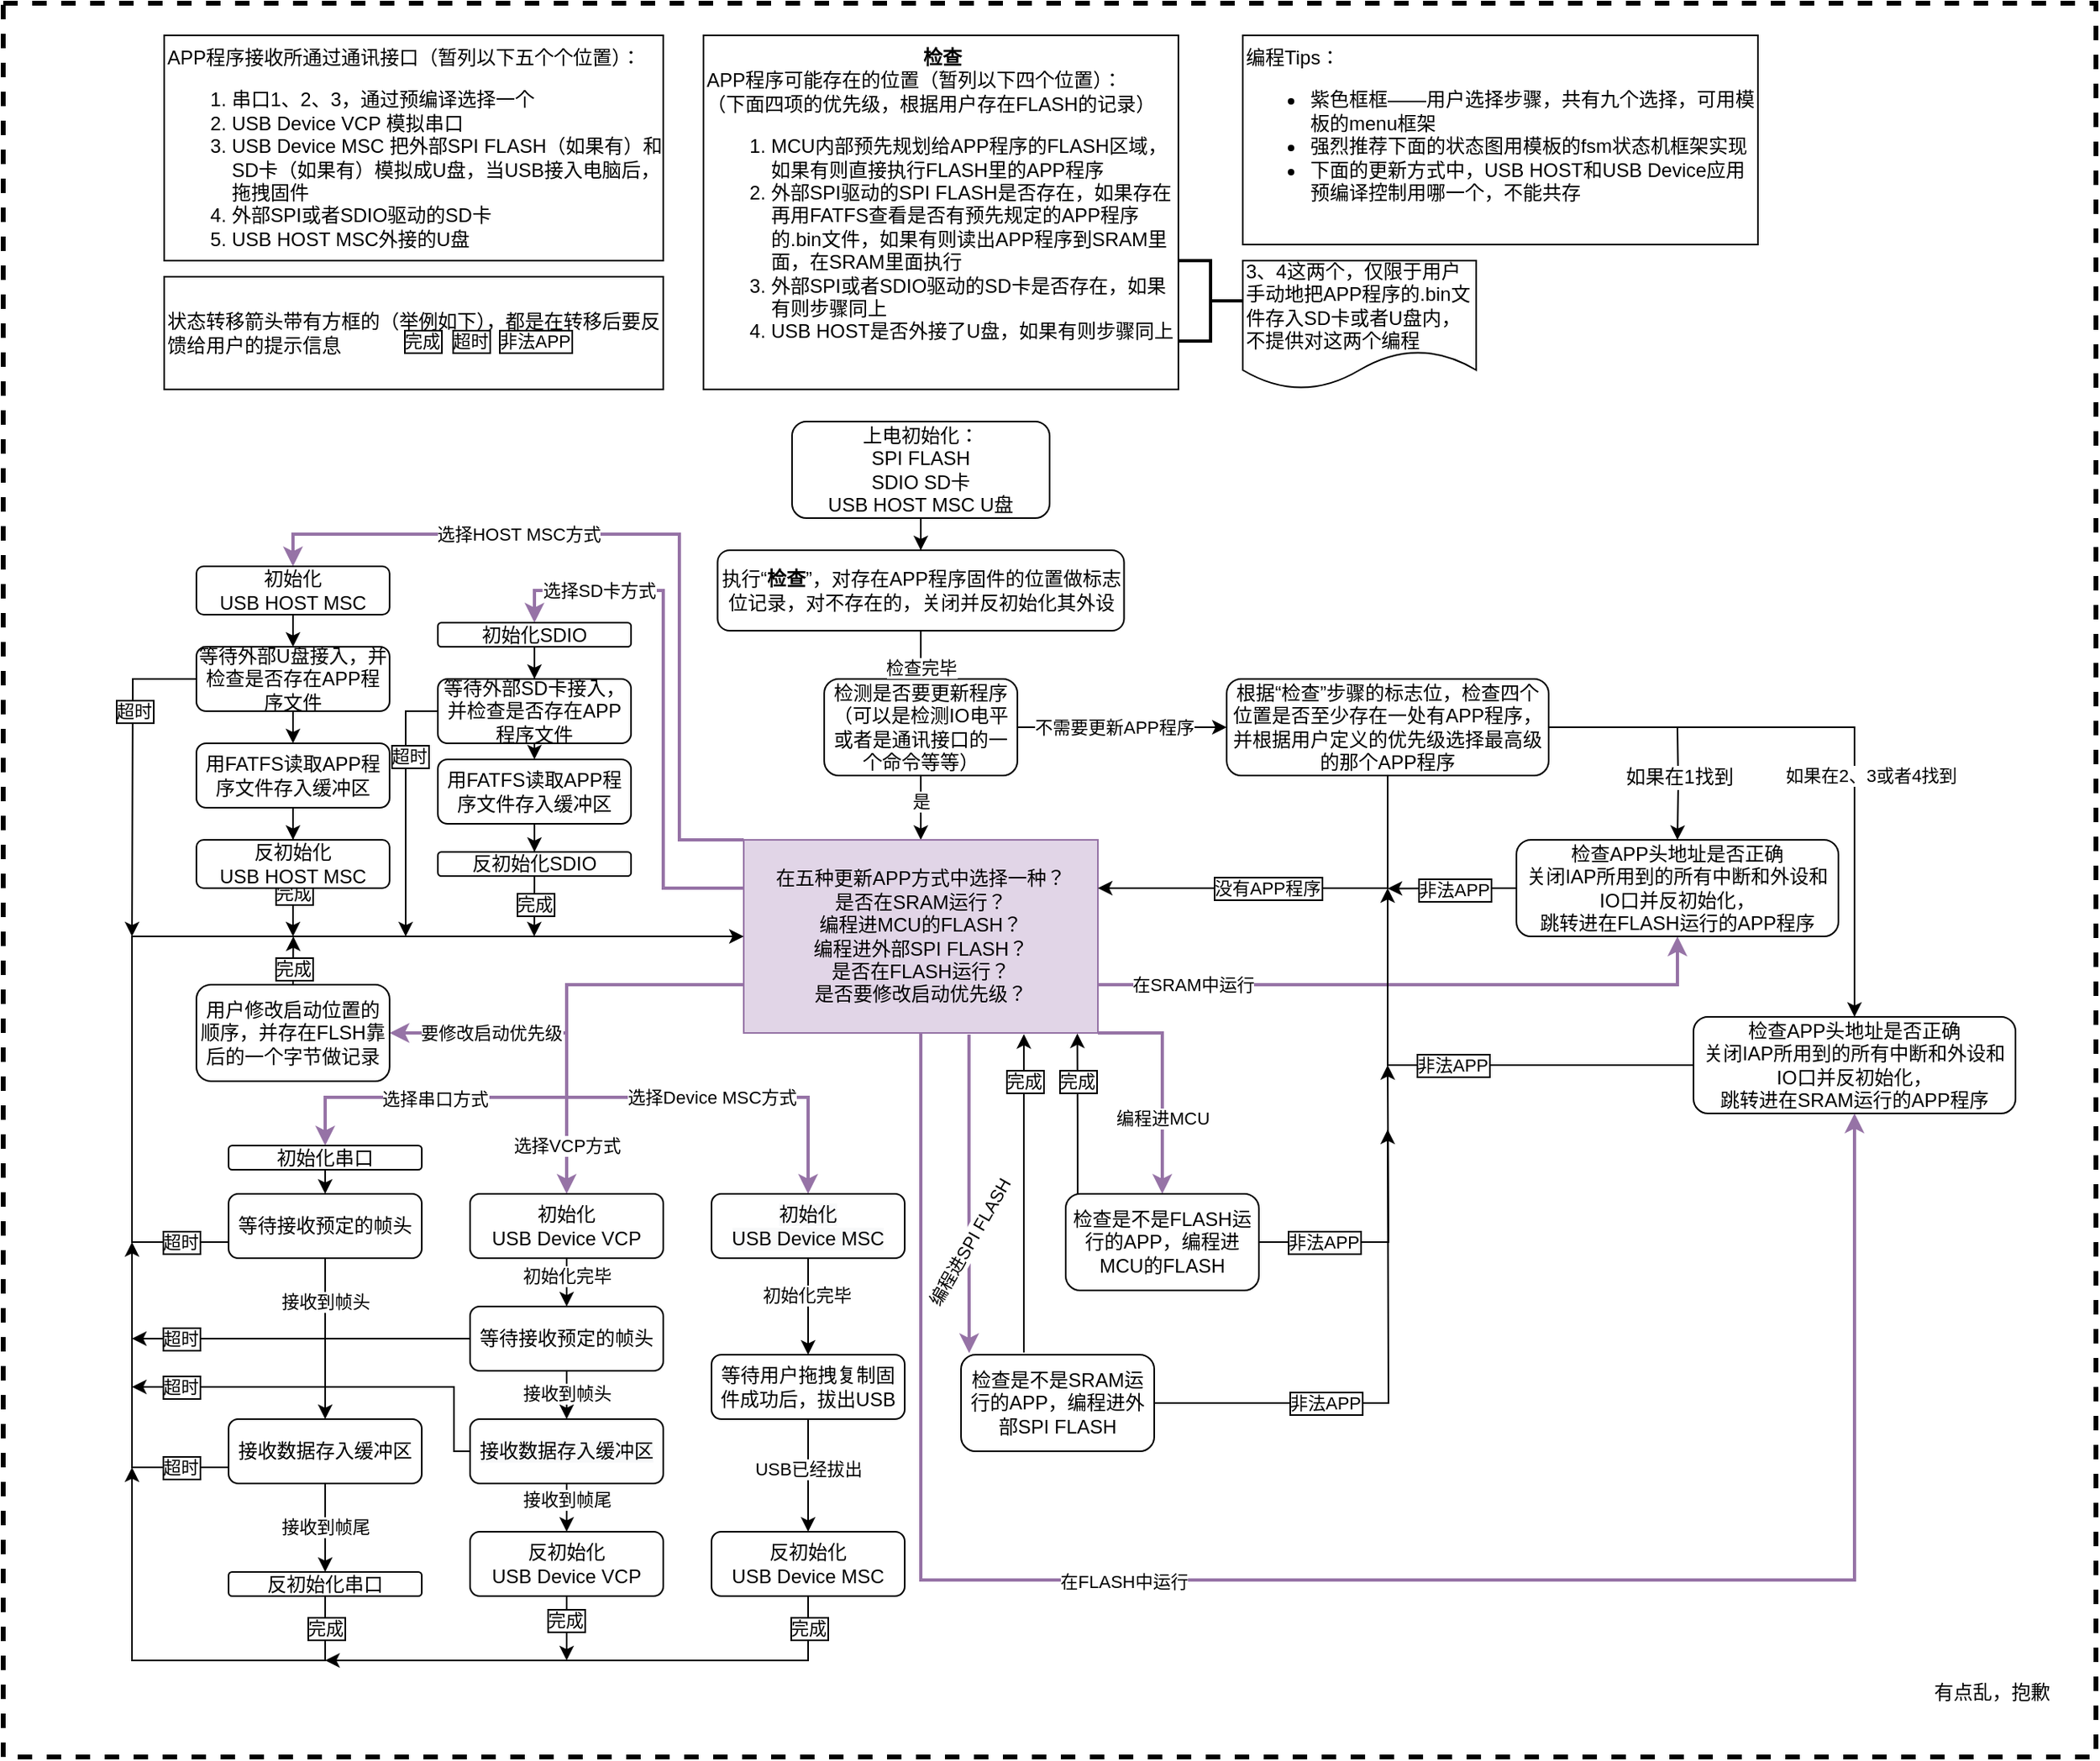 <mxfile version="13.9.9" type="device"><diagram id="C5RBs43oDa-KdzZeNtuy" name="Page-1"><mxGraphModel dx="1673" dy="967" grid="1" gridSize="10" guides="1" tooltips="1" connect="1" arrows="1" fold="1" page="1" pageScale="1" pageWidth="827" pageHeight="1169" math="0" shadow="0"><root><mxCell id="WIyWlLk6GJQsqaUBKTNV-0"/><mxCell id="WIyWlLk6GJQsqaUBKTNV-1" parent="WIyWlLk6GJQsqaUBKTNV-0"/><mxCell id="EQqP0jbyCYCh2364Cj6j-157" value="" style="rounded=0;whiteSpace=wrap;html=1;glass=0;labelBackgroundColor=none;gradientColor=none;align=left;fillColor=none;dashed=1;strokeWidth=3;" parent="WIyWlLk6GJQsqaUBKTNV-1" vertex="1"><mxGeometry x="140" y="20" width="1300" height="1090" as="geometry"/></mxCell><mxCell id="EQqP0jbyCYCh2364Cj6j-8" value="" style="edgeStyle=orthogonalEdgeStyle;rounded=0;orthogonalLoop=1;jettySize=auto;html=1;entryX=0.5;entryY=0;entryDx=0;entryDy=0;" parent="WIyWlLk6GJQsqaUBKTNV-1" source="EQqP0jbyCYCh2364Cj6j-4" target="EQqP0jbyCYCh2364Cj6j-7" edge="1"><mxGeometry relative="1" as="geometry"><mxPoint x="710" y="530" as="targetPoint"/></mxGeometry></mxCell><mxCell id="EQqP0jbyCYCh2364Cj6j-9" value="是" style="edgeLabel;html=1;align=center;verticalAlign=middle;resizable=0;points=[];" parent="EQqP0jbyCYCh2364Cj6j-8" vertex="1" connectable="0"><mxGeometry x="-0.235" relative="1" as="geometry"><mxPoint as="offset"/></mxGeometry></mxCell><mxCell id="EQqP0jbyCYCh2364Cj6j-16" value="" style="edgeStyle=orthogonalEdgeStyle;rounded=0;orthogonalLoop=1;jettySize=auto;html=1;" parent="WIyWlLk6GJQsqaUBKTNV-1" source="EQqP0jbyCYCh2364Cj6j-4" target="EQqP0jbyCYCh2364Cj6j-15" edge="1"><mxGeometry relative="1" as="geometry"/></mxCell><mxCell id="EQqP0jbyCYCh2364Cj6j-18" value="不需要更新APP程序" style="edgeLabel;html=1;align=center;verticalAlign=middle;resizable=0;points=[];" parent="EQqP0jbyCYCh2364Cj6j-16" vertex="1" connectable="0"><mxGeometry x="-0.258" relative="1" as="geometry"><mxPoint x="11.72" as="offset"/></mxGeometry></mxCell><mxCell id="EQqP0jbyCYCh2364Cj6j-4" value="检测是否要更新程序（可以是检测IO电平或者是通讯接口的一个命令等等）" style="whiteSpace=wrap;html=1;rounded=1;shadow=0;strokeWidth=1;glass=0;" parent="WIyWlLk6GJQsqaUBKTNV-1" vertex="1"><mxGeometry x="650" y="440" width="120" height="60" as="geometry"/></mxCell><mxCell id="EQqP0jbyCYCh2364Cj6j-30" value="" style="edgeStyle=orthogonalEdgeStyle;rounded=0;orthogonalLoop=1;jettySize=auto;html=1;fillColor=#e1d5e7;strokeColor=#9673a6;strokeWidth=2;entryX=0.5;entryY=0;entryDx=0;entryDy=0;" parent="WIyWlLk6GJQsqaUBKTNV-1" target="fa8e7mqQnKwH3aVbKPwJ-12" edge="1"><mxGeometry relative="1" as="geometry"><mxPoint x="490" y="700" as="sourcePoint"/><Array as="points"><mxPoint x="340" y="700"/></Array></mxGeometry></mxCell><mxCell id="EQqP0jbyCYCh2364Cj6j-36" value="选择串口方式" style="edgeLabel;html=1;align=center;verticalAlign=middle;resizable=0;points=[];" parent="EQqP0jbyCYCh2364Cj6j-30" vertex="1" connectable="0"><mxGeometry x="0.17" y="1" relative="1" as="geometry"><mxPoint x="22.86" as="offset"/></mxGeometry></mxCell><mxCell id="EQqP0jbyCYCh2364Cj6j-31" style="edgeStyle=orthogonalEdgeStyle;rounded=0;orthogonalLoop=1;jettySize=auto;html=1;exitX=0;exitY=0.75;exitDx=0;exitDy=0;entryX=0.5;entryY=0;entryDx=0;entryDy=0;strokeWidth=2;fillColor=#e1d5e7;strokeColor=#9673a6;" parent="WIyWlLk6GJQsqaUBKTNV-1" source="EQqP0jbyCYCh2364Cj6j-7" target="EQqP0jbyCYCh2364Cj6j-33" edge="1"><mxGeometry relative="1" as="geometry"><mxPoint x="490" y="800" as="targetPoint"/><mxPoint x="490" y="680" as="sourcePoint"/></mxGeometry></mxCell><mxCell id="EQqP0jbyCYCh2364Cj6j-37" value="选择VCP方式" style="edgeLabel;html=1;align=center;verticalAlign=middle;resizable=0;points=[];" parent="EQqP0jbyCYCh2364Cj6j-31" vertex="1" connectable="0"><mxGeometry x="0.29" y="-1" relative="1" as="geometry"><mxPoint x="1" y="55.2" as="offset"/></mxGeometry></mxCell><mxCell id="EQqP0jbyCYCh2364Cj6j-35" style="edgeStyle=orthogonalEdgeStyle;rounded=0;orthogonalLoop=1;jettySize=auto;html=1;entryX=0.5;entryY=0;entryDx=0;entryDy=0;fillColor=#e1d5e7;strokeColor=#9673a6;strokeWidth=2;" parent="WIyWlLk6GJQsqaUBKTNV-1" target="EQqP0jbyCYCh2364Cj6j-34" edge="1"><mxGeometry relative="1" as="geometry"><mxPoint x="490" y="700" as="sourcePoint"/><Array as="points"><mxPoint x="490" y="700"/><mxPoint x="640" y="700"/></Array></mxGeometry></mxCell><mxCell id="EQqP0jbyCYCh2364Cj6j-38" value="选择Device MSC方式" style="edgeLabel;html=1;align=center;verticalAlign=middle;resizable=0;points=[];" parent="EQqP0jbyCYCh2364Cj6j-35" vertex="1" connectable="0"><mxGeometry x="-0.154" relative="1" as="geometry"><mxPoint x="0.86" as="offset"/></mxGeometry></mxCell><mxCell id="EQqP0jbyCYCh2364Cj6j-123" style="edgeStyle=orthogonalEdgeStyle;rounded=0;orthogonalLoop=1;jettySize=auto;html=1;entryX=0.5;entryY=1;entryDx=0;entryDy=0;exitX=1;exitY=0.75;exitDx=0;exitDy=0;fillColor=#e1d5e7;strokeColor=#9673a6;strokeWidth=2;" parent="WIyWlLk6GJQsqaUBKTNV-1" source="EQqP0jbyCYCh2364Cj6j-7" target="EQqP0jbyCYCh2364Cj6j-19" edge="1"><mxGeometry relative="1" as="geometry"/></mxCell><mxCell id="EQqP0jbyCYCh2364Cj6j-124" value="在SRAM中运行" style="edgeLabel;html=1;align=center;verticalAlign=middle;resizable=0;points=[];" parent="EQqP0jbyCYCh2364Cj6j-123" vertex="1" connectable="0"><mxGeometry x="-0.791" y="1" relative="1" as="geometry"><mxPoint x="17.93" y="1" as="offset"/></mxGeometry></mxCell><mxCell id="EQqP0jbyCYCh2364Cj6j-130" style="edgeStyle=orthogonalEdgeStyle;rounded=0;orthogonalLoop=1;jettySize=auto;html=1;exitX=0.5;exitY=1;exitDx=0;exitDy=0;entryX=0.5;entryY=1;entryDx=0;entryDy=0;fillColor=#e1d5e7;strokeColor=#9673a6;strokeWidth=2;" parent="WIyWlLk6GJQsqaUBKTNV-1" source="EQqP0jbyCYCh2364Cj6j-7" target="EQqP0jbyCYCh2364Cj6j-90" edge="1"><mxGeometry relative="1" as="geometry"><mxPoint x="1360" y="1062.759" as="targetPoint"/><Array as="points"><mxPoint x="710" y="1000"/><mxPoint x="1290" y="1000"/></Array></mxGeometry></mxCell><mxCell id="EQqP0jbyCYCh2364Cj6j-131" value="在FLASH中运行" style="edgeLabel;html=1;align=center;verticalAlign=middle;resizable=0;points=[];" parent="EQqP0jbyCYCh2364Cj6j-130" vertex="1" connectable="0"><mxGeometry x="-0.34" y="-1" relative="1" as="geometry"><mxPoint x="66.67" as="offset"/></mxGeometry></mxCell><mxCell id="EQqP0jbyCYCh2364Cj6j-144" style="edgeStyle=orthogonalEdgeStyle;rounded=0;orthogonalLoop=1;jettySize=auto;html=1;exitX=0;exitY=0.25;exitDx=0;exitDy=0;entryX=0.5;entryY=0;entryDx=0;entryDy=0;strokeWidth=2;fillColor=#e1d5e7;strokeColor=#9673a6;" parent="WIyWlLk6GJQsqaUBKTNV-1" source="EQqP0jbyCYCh2364Cj6j-7" target="fa8e7mqQnKwH3aVbKPwJ-9" edge="1"><mxGeometry relative="1" as="geometry"><Array as="points"><mxPoint x="550" y="570"/><mxPoint x="550" y="385"/><mxPoint x="470" y="385"/></Array></mxGeometry></mxCell><mxCell id="EQqP0jbyCYCh2364Cj6j-147" value="选择SD卡方式" style="edgeLabel;html=1;align=center;verticalAlign=middle;resizable=0;points=[];" parent="EQqP0jbyCYCh2364Cj6j-144" vertex="1" connectable="0"><mxGeometry x="0.639" y="-1" relative="1" as="geometry"><mxPoint x="-0.33" y="1" as="offset"/></mxGeometry></mxCell><mxCell id="EQqP0jbyCYCh2364Cj6j-145" style="edgeStyle=orthogonalEdgeStyle;rounded=0;orthogonalLoop=1;jettySize=auto;html=1;exitX=0;exitY=0;exitDx=0;exitDy=0;entryX=0.5;entryY=0;entryDx=0;entryDy=0;strokeWidth=2;fillColor=#e1d5e7;strokeColor=#9673a6;" parent="WIyWlLk6GJQsqaUBKTNV-1" source="EQqP0jbyCYCh2364Cj6j-7" target="EQqP0jbyCYCh2364Cj6j-136" edge="1"><mxGeometry relative="1" as="geometry"><Array as="points"><mxPoint x="560" y="540"/><mxPoint x="560" y="350"/><mxPoint x="320" y="350"/></Array></mxGeometry></mxCell><mxCell id="EQqP0jbyCYCh2364Cj6j-146" value="选择HOST MSC方式" style="edgeLabel;html=1;align=center;verticalAlign=middle;resizable=0;points=[];" parent="EQqP0jbyCYCh2364Cj6j-145" vertex="1" connectable="0"><mxGeometry x="0.348" y="-2" relative="1" as="geometry"><mxPoint y="2.03" as="offset"/></mxGeometry></mxCell><mxCell id="fa8e7mqQnKwH3aVbKPwJ-2" style="edgeStyle=orthogonalEdgeStyle;rounded=0;orthogonalLoop=1;jettySize=auto;html=1;exitX=0;exitY=0.75;exitDx=0;exitDy=0;entryX=1;entryY=0.5;entryDx=0;entryDy=0;fillColor=#e1d5e7;strokeColor=#9673a6;strokeWidth=2;" parent="WIyWlLk6GJQsqaUBKTNV-1" source="EQqP0jbyCYCh2364Cj6j-7" target="fa8e7mqQnKwH3aVbKPwJ-1" edge="1"><mxGeometry relative="1" as="geometry"/></mxCell><mxCell id="fa8e7mqQnKwH3aVbKPwJ-3" value="要修改启动优先级" style="edgeLabel;html=1;align=center;verticalAlign=middle;resizable=0;points=[];" parent="fa8e7mqQnKwH3aVbKPwJ-2" vertex="1" connectable="0"><mxGeometry x="0.586" relative="1" as="geometry"><mxPoint x="10.29" as="offset"/></mxGeometry></mxCell><mxCell id="EQqP0jbyCYCh2364Cj6j-7" value="在五种更新APP方式中选择一种？&lt;br&gt;是否在SRAM运行？&lt;br&gt;编程进MCU的FLASH？&lt;br&gt;编程进外部SPI FLASH？&lt;br&gt;是否在FLASH运行？&lt;br&gt;是否要修改启动优先级？" style="whiteSpace=wrap;html=1;rounded=0;shadow=0;strokeWidth=1;glass=0;fillColor=#e1d5e7;strokeColor=#9673a6;" parent="WIyWlLk6GJQsqaUBKTNV-1" vertex="1"><mxGeometry x="600" y="540" width="220" height="120" as="geometry"/></mxCell><mxCell id="EQqP0jbyCYCh2364Cj6j-10" value="&lt;div style=&quot;text-align: center&quot;&gt;&lt;span&gt;&lt;b&gt;检查&lt;/b&gt;&lt;/span&gt;&lt;/div&gt;APP程序可能存在的位置（暂列以下四个位置）：&lt;br&gt;（下面四项的优先级，根据用户存在FLASH的记录）&lt;br&gt;&lt;ol&gt;&lt;li&gt;MCU内部预先规划给APP程序的FLASH区域，如果有则直接执行FLASH里的APP程序&lt;/li&gt;&lt;li&gt;外部SPI驱动的SPI FLASH是否存在，如果存在再用FATFS查看是否有预先规定的APP程序的.bin文件，如果有则读出APP程序到SRAM里面，在SRAM里面执行&lt;/li&gt;&lt;li&gt;外部SPI或者SDIO驱动的SD卡是否存在，如果有则步骤同上&lt;/li&gt;&lt;li&gt;USB HOST是否外接了U盘，如果有则步骤同上&lt;/li&gt;&lt;/ol&gt;" style="rounded=0;whiteSpace=wrap;html=1;align=left;verticalAlign=top;" parent="WIyWlLk6GJQsqaUBKTNV-1" vertex="1"><mxGeometry x="575" y="40" width="295" height="220" as="geometry"/></mxCell><mxCell id="EQqP0jbyCYCh2364Cj6j-12" value="APP程序接收所通过通讯接口（暂列以下五个个位置）：&lt;br&gt;&lt;ol&gt;&lt;li&gt;串口1、2、3，通过预编译选择一个&lt;/li&gt;&lt;li&gt;USB Device VCP 模拟串口&lt;/li&gt;&lt;li&gt;USB Device MSC 把外部SPI FLASH（如果有）和SD卡（如果有）模拟成U盘，当USB接入电脑后，拖拽固件&lt;/li&gt;&lt;li&gt;外部SPI或者SDIO驱动的SD卡&lt;br&gt;&lt;/li&gt;&lt;li&gt;USB HOST MSC外接的U盘&lt;br&gt;&lt;/li&gt;&lt;/ol&gt;" style="rounded=0;whiteSpace=wrap;html=1;align=left;verticalAlign=top;" parent="WIyWlLk6GJQsqaUBKTNV-1" vertex="1"><mxGeometry x="240" y="40" width="310" height="140" as="geometry"/></mxCell><mxCell id="EQqP0jbyCYCh2364Cj6j-20" value="" style="edgeStyle=orthogonalEdgeStyle;rounded=0;orthogonalLoop=1;jettySize=auto;html=1;" parent="WIyWlLk6GJQsqaUBKTNV-1" target="EQqP0jbyCYCh2364Cj6j-19" edge="1"><mxGeometry relative="1" as="geometry"><mxPoint x="1180" y="470" as="sourcePoint"/></mxGeometry></mxCell><mxCell id="EQqP0jbyCYCh2364Cj6j-22" value="&lt;span style=&quot;font-size: 12px;&quot;&gt;如果在1找到&lt;/span&gt;" style="edgeLabel;html=1;align=center;verticalAlign=middle;resizable=0;points=[];labelBackgroundColor=#ffffff;" parent="EQqP0jbyCYCh2364Cj6j-20" vertex="1" connectable="0"><mxGeometry x="-0.304" y="-2" relative="1" as="geometry"><mxPoint x="2.0" y="5.86" as="offset"/></mxGeometry></mxCell><mxCell id="EQqP0jbyCYCh2364Cj6j-27" style="edgeStyle=orthogonalEdgeStyle;rounded=0;orthogonalLoop=1;jettySize=auto;html=1;entryX=1;entryY=0.25;entryDx=0;entryDy=0;" parent="WIyWlLk6GJQsqaUBKTNV-1" source="EQqP0jbyCYCh2364Cj6j-15" target="EQqP0jbyCYCh2364Cj6j-7" edge="1"><mxGeometry relative="1" as="geometry"><mxPoint x="860" y="570" as="targetPoint"/><Array as="points"><mxPoint x="1000" y="570"/></Array></mxGeometry></mxCell><mxCell id="EQqP0jbyCYCh2364Cj6j-28" value="没有APP程序" style="edgeLabel;html=1;align=center;verticalAlign=middle;resizable=0;points=[];labelBorderColor=#000000;" parent="EQqP0jbyCYCh2364Cj6j-27" vertex="1" connectable="0"><mxGeometry x="0.007" y="1" relative="1" as="geometry"><mxPoint x="-18.97" y="-0.98" as="offset"/></mxGeometry></mxCell><mxCell id="EQqP0jbyCYCh2364Cj6j-91" style="edgeStyle=orthogonalEdgeStyle;rounded=0;orthogonalLoop=1;jettySize=auto;html=1;exitX=1;exitY=0.5;exitDx=0;exitDy=0;entryX=0.5;entryY=0;entryDx=0;entryDy=0;" parent="WIyWlLk6GJQsqaUBKTNV-1" source="EQqP0jbyCYCh2364Cj6j-15" target="EQqP0jbyCYCh2364Cj6j-90" edge="1"><mxGeometry relative="1" as="geometry"><Array as="points"><mxPoint x="1290" y="470"/><mxPoint x="1290" y="650"/></Array></mxGeometry></mxCell><mxCell id="EQqP0jbyCYCh2364Cj6j-92" value="如果在2、3或者4找到" style="edgeLabel;html=1;align=center;verticalAlign=middle;resizable=0;points=[];" parent="EQqP0jbyCYCh2364Cj6j-91" vertex="1" connectable="0"><mxGeometry x="-0.065" relative="1" as="geometry"><mxPoint x="26.67" y="30.0" as="offset"/></mxGeometry></mxCell><mxCell id="EQqP0jbyCYCh2364Cj6j-15" value="根据“检查”步骤的标志位，检查四个位置是否至少存在一处有APP程序，并根据用户定义的优先级选择最高级的那个APP程序" style="whiteSpace=wrap;html=1;rounded=1;shadow=0;strokeWidth=1;glass=0;" parent="WIyWlLk6GJQsqaUBKTNV-1" vertex="1"><mxGeometry x="900" y="440" width="200" height="60" as="geometry"/></mxCell><mxCell id="EQqP0jbyCYCh2364Cj6j-108" style="edgeStyle=orthogonalEdgeStyle;rounded=0;orthogonalLoop=1;jettySize=auto;html=1;exitX=0;exitY=0.5;exitDx=0;exitDy=0;" parent="WIyWlLk6GJQsqaUBKTNV-1" source="EQqP0jbyCYCh2364Cj6j-19" edge="1"><mxGeometry relative="1" as="geometry"><mxPoint x="1000" y="570.241" as="targetPoint"/></mxGeometry></mxCell><mxCell id="EQqP0jbyCYCh2364Cj6j-109" value="非法APP" style="edgeLabel;html=1;align=center;verticalAlign=middle;resizable=0;points=[];labelBorderColor=#000000;" parent="EQqP0jbyCYCh2364Cj6j-108" vertex="1" connectable="0"><mxGeometry x="0.284" y="-3" relative="1" as="geometry"><mxPoint x="11.55" y="2.81" as="offset"/></mxGeometry></mxCell><mxCell id="EQqP0jbyCYCh2364Cj6j-19" value="检查APP头地址是否正确&lt;br&gt;关闭IAP所用到的所有中断和外设和IO口并反初始化，&lt;br&gt;跳转进在FLASH运行的APP程序" style="whiteSpace=wrap;html=1;rounded=1;shadow=0;strokeWidth=1;glass=0;" parent="WIyWlLk6GJQsqaUBKTNV-1" vertex="1"><mxGeometry x="1080" y="540" width="200" height="60" as="geometry"/></mxCell><mxCell id="EQqP0jbyCYCh2364Cj6j-24" style="edgeStyle=orthogonalEdgeStyle;rounded=0;orthogonalLoop=1;jettySize=auto;html=1;entryX=0.5;entryY=0;entryDx=0;entryDy=0;" parent="WIyWlLk6GJQsqaUBKTNV-1" source="EQqP0jbyCYCh2364Cj6j-23" target="EQqP0jbyCYCh2364Cj6j-4" edge="1"><mxGeometry relative="1" as="geometry"><Array as="points"><mxPoint x="710" y="390"/><mxPoint x="710" y="390"/></Array></mxGeometry></mxCell><mxCell id="EQqP0jbyCYCh2364Cj6j-25" value="检查完毕" style="edgeLabel;html=1;align=center;verticalAlign=middle;resizable=0;points=[];" parent="EQqP0jbyCYCh2364Cj6j-24" vertex="1" connectable="0"><mxGeometry x="-0.737" relative="1" as="geometry"><mxPoint x="-0.03" y="19.14" as="offset"/></mxGeometry></mxCell><mxCell id="EQqP0jbyCYCh2364Cj6j-23" value="执行“&lt;b&gt;检查&lt;/b&gt;”，对存在APP程序固件的位置做标志位记录，对不存在的，关闭并反初始化其外设" style="whiteSpace=wrap;html=1;rounded=1;shadow=0;strokeWidth=1;glass=0;" parent="WIyWlLk6GJQsqaUBKTNV-1" vertex="1"><mxGeometry x="583.75" y="360" width="252.5" height="50" as="geometry"/></mxCell><mxCell id="EQqP0jbyCYCh2364Cj6j-40" value="" style="edgeStyle=orthogonalEdgeStyle;rounded=0;orthogonalLoop=1;jettySize=auto;html=1;" parent="WIyWlLk6GJQsqaUBKTNV-1" source="EQqP0jbyCYCh2364Cj6j-29" target="EQqP0jbyCYCh2364Cj6j-39" edge="1"><mxGeometry relative="1" as="geometry"/></mxCell><mxCell id="EQqP0jbyCYCh2364Cj6j-41" value="接收到帧头" style="edgeLabel;html=1;align=center;verticalAlign=middle;resizable=0;points=[];" parent="EQqP0jbyCYCh2364Cj6j-40" vertex="1" connectable="0"><mxGeometry x="0.282" relative="1" as="geometry"><mxPoint y="-37.67" as="offset"/></mxGeometry></mxCell><mxCell id="EQqP0jbyCYCh2364Cj6j-53" style="edgeStyle=orthogonalEdgeStyle;rounded=0;orthogonalLoop=1;jettySize=auto;html=1;exitX=0;exitY=0.5;exitDx=0;exitDy=0;entryX=0;entryY=0.5;entryDx=0;entryDy=0;" parent="WIyWlLk6GJQsqaUBKTNV-1" source="EQqP0jbyCYCh2364Cj6j-29" target="EQqP0jbyCYCh2364Cj6j-7" edge="1"><mxGeometry relative="1" as="geometry"><mxPoint x="240" y="570" as="targetPoint"/><Array as="points"><mxPoint x="220" y="790"/><mxPoint x="220" y="600"/></Array></mxGeometry></mxCell><mxCell id="EQqP0jbyCYCh2364Cj6j-56" value="超时" style="edgeLabel;html=1;align=center;verticalAlign=middle;resizable=0;points=[];labelBorderColor=#000000;" parent="EQqP0jbyCYCh2364Cj6j-53" vertex="1" connectable="0"><mxGeometry x="-0.901" y="-2" relative="1" as="geometry"><mxPoint x="-8.33" y="2" as="offset"/></mxGeometry></mxCell><mxCell id="EQqP0jbyCYCh2364Cj6j-29" value="等待接收预定的帧头" style="whiteSpace=wrap;html=1;rounded=1;shadow=0;strokeWidth=1;glass=0;" parent="WIyWlLk6GJQsqaUBKTNV-1" vertex="1"><mxGeometry x="280" y="760" width="120" height="40" as="geometry"/></mxCell><mxCell id="EQqP0jbyCYCh2364Cj6j-48" value="" style="edgeStyle=orthogonalEdgeStyle;rounded=0;orthogonalLoop=1;jettySize=auto;html=1;exitX=0.5;exitY=1;exitDx=0;exitDy=0;" parent="WIyWlLk6GJQsqaUBKTNV-1" source="EQqP0jbyCYCh2364Cj6j-61" target="EQqP0jbyCYCh2364Cj6j-47" edge="1"><mxGeometry relative="1" as="geometry"><mxPoint x="490" y="920" as="sourcePoint"/></mxGeometry></mxCell><mxCell id="EQqP0jbyCYCh2364Cj6j-51" value="接收到帧头" style="edgeLabel;html=1;align=center;verticalAlign=middle;resizable=0;points=[];" parent="EQqP0jbyCYCh2364Cj6j-48" vertex="1" connectable="0"><mxGeometry x="-0.304" y="-1" relative="1" as="geometry"><mxPoint x="1.01" y="-4.0" as="offset"/></mxGeometry></mxCell><mxCell id="EQqP0jbyCYCh2364Cj6j-62" style="edgeStyle=orthogonalEdgeStyle;rounded=0;orthogonalLoop=1;jettySize=auto;html=1;entryX=0.5;entryY=0;entryDx=0;entryDy=0;" parent="WIyWlLk6GJQsqaUBKTNV-1" source="EQqP0jbyCYCh2364Cj6j-33" target="EQqP0jbyCYCh2364Cj6j-61" edge="1"><mxGeometry relative="1" as="geometry"/></mxCell><mxCell id="EQqP0jbyCYCh2364Cj6j-64" value="初始化完毕" style="edgeLabel;html=1;align=center;verticalAlign=middle;resizable=0;points=[];" parent="EQqP0jbyCYCh2364Cj6j-62" vertex="1" connectable="0"><mxGeometry x="-0.25" y="-1" relative="1" as="geometry"><mxPoint x="1" y="-8.67" as="offset"/></mxGeometry></mxCell><mxCell id="EQqP0jbyCYCh2364Cj6j-33" value="初始化&lt;br&gt;&lt;span style=&quot;text-align: left&quot;&gt;USB Device VCP&lt;/span&gt;" style="whiteSpace=wrap;html=1;rounded=1;shadow=0;strokeWidth=1;glass=0;" parent="WIyWlLk6GJQsqaUBKTNV-1" vertex="1"><mxGeometry x="430" y="760" width="120" height="40" as="geometry"/></mxCell><mxCell id="EQqP0jbyCYCh2364Cj6j-34" value="&lt;span style=&quot;color: rgb(0 , 0 , 0) ; font-family: &amp;#34;helvetica&amp;#34; ; font-size: 12px ; font-style: normal ; font-weight: 400 ; letter-spacing: normal ; text-align: left ; text-indent: 0px ; text-transform: none ; word-spacing: 0px ; background-color: rgb(248 , 249 , 250) ; display: inline ; float: none&quot;&gt;初始化&lt;br&gt;USB Device MSC&lt;/span&gt;" style="whiteSpace=wrap;html=1;rounded=1;shadow=0;strokeWidth=1;glass=0;" parent="WIyWlLk6GJQsqaUBKTNV-1" vertex="1"><mxGeometry x="580" y="760" width="120" height="40" as="geometry"/></mxCell><mxCell id="EQqP0jbyCYCh2364Cj6j-55" style="edgeStyle=orthogonalEdgeStyle;rounded=0;orthogonalLoop=1;jettySize=auto;html=1;exitX=0;exitY=0.5;exitDx=0;exitDy=0;" parent="WIyWlLk6GJQsqaUBKTNV-1" source="EQqP0jbyCYCh2364Cj6j-39" edge="1"><mxGeometry relative="1" as="geometry"><mxPoint x="220" y="790" as="targetPoint"/><Array as="points"><mxPoint x="220" y="930"/></Array></mxGeometry></mxCell><mxCell id="EQqP0jbyCYCh2364Cj6j-57" value="超时" style="edgeLabel;html=1;align=center;verticalAlign=middle;resizable=0;points=[];labelBorderColor=#000000;" parent="EQqP0jbyCYCh2364Cj6j-55" vertex="1" connectable="0"><mxGeometry x="-0.763" relative="1" as="geometry"><mxPoint x="-15.46" y="1.735e-18" as="offset"/></mxGeometry></mxCell><mxCell id="fa8e7mqQnKwH3aVbKPwJ-15" style="edgeStyle=orthogonalEdgeStyle;rounded=0;orthogonalLoop=1;jettySize=auto;html=1;exitX=0.5;exitY=1;exitDx=0;exitDy=0;entryX=0.5;entryY=0;entryDx=0;entryDy=0;strokeWidth=1;" parent="WIyWlLk6GJQsqaUBKTNV-1" source="EQqP0jbyCYCh2364Cj6j-39" target="fa8e7mqQnKwH3aVbKPwJ-14" edge="1"><mxGeometry relative="1" as="geometry"/></mxCell><mxCell id="fa8e7mqQnKwH3aVbKPwJ-17" value="接收到帧尾" style="edgeLabel;html=1;align=center;verticalAlign=middle;resizable=0;points=[];labelBorderColor=none;" parent="fa8e7mqQnKwH3aVbKPwJ-15" vertex="1" connectable="0"><mxGeometry x="0.215" relative="1" as="geometry"><mxPoint x="0.01" y="-7.2" as="offset"/></mxGeometry></mxCell><mxCell id="EQqP0jbyCYCh2364Cj6j-39" value="接收数据存入缓冲区" style="whiteSpace=wrap;html=1;rounded=1;shadow=0;strokeWidth=1;glass=0;" parent="WIyWlLk6GJQsqaUBKTNV-1" vertex="1"><mxGeometry x="280" y="900" width="120" height="40" as="geometry"/></mxCell><mxCell id="EQqP0jbyCYCh2364Cj6j-76" style="edgeStyle=orthogonalEdgeStyle;rounded=0;orthogonalLoop=1;jettySize=auto;html=1;exitX=0;exitY=0.5;exitDx=0;exitDy=0;" parent="WIyWlLk6GJQsqaUBKTNV-1" source="EQqP0jbyCYCh2364Cj6j-47" edge="1"><mxGeometry relative="1" as="geometry"><mxPoint x="220" y="880" as="targetPoint"/><Array as="points"><mxPoint x="420" y="920"/><mxPoint x="420" y="880"/><mxPoint x="220" y="880"/></Array></mxGeometry></mxCell><mxCell id="EQqP0jbyCYCh2364Cj6j-78" value="超时" style="edgeLabel;html=1;align=center;verticalAlign=middle;resizable=0;points=[];labelBorderColor=#000000;" parent="EQqP0jbyCYCh2364Cj6j-76" vertex="1" connectable="0"><mxGeometry x="0.411" relative="1" as="geometry"><mxPoint x="-43.61" as="offset"/></mxGeometry></mxCell><mxCell id="fa8e7mqQnKwH3aVbKPwJ-19" style="edgeStyle=orthogonalEdgeStyle;rounded=0;orthogonalLoop=1;jettySize=auto;html=1;entryX=0.5;entryY=0;entryDx=0;entryDy=0;strokeWidth=1;" parent="WIyWlLk6GJQsqaUBKTNV-1" source="EQqP0jbyCYCh2364Cj6j-47" target="fa8e7mqQnKwH3aVbKPwJ-18" edge="1"><mxGeometry relative="1" as="geometry"/></mxCell><mxCell id="fa8e7mqQnKwH3aVbKPwJ-20" value="接收到帧尾" style="edgeLabel;html=1;align=center;verticalAlign=middle;resizable=0;points=[];" parent="fa8e7mqQnKwH3aVbKPwJ-19" vertex="1" connectable="0"><mxGeometry x="0.498" relative="1" as="geometry"><mxPoint y="-7.44" as="offset"/></mxGeometry></mxCell><mxCell id="EQqP0jbyCYCh2364Cj6j-47" value="&#10;&#10;&lt;span style=&quot;color: rgb(0, 0, 0); font-family: helvetica; font-size: 12px; font-style: normal; font-weight: 400; letter-spacing: normal; text-align: center; text-indent: 0px; text-transform: none; word-spacing: 0px; background-color: rgb(248, 249, 250); display: inline; float: none;&quot;&gt;接收数据存入缓冲区&lt;/span&gt;&#10;&#10;" style="whiteSpace=wrap;html=1;rounded=1;shadow=0;strokeWidth=1;glass=0;" parent="WIyWlLk6GJQsqaUBKTNV-1" vertex="1"><mxGeometry x="430" y="900" width="120" height="40" as="geometry"/></mxCell><mxCell id="EQqP0jbyCYCh2364Cj6j-75" style="edgeStyle=orthogonalEdgeStyle;rounded=0;orthogonalLoop=1;jettySize=auto;html=1;" parent="WIyWlLk6GJQsqaUBKTNV-1" source="EQqP0jbyCYCh2364Cj6j-61" edge="1"><mxGeometry relative="1" as="geometry"><mxPoint x="220" y="850" as="targetPoint"/></mxGeometry></mxCell><mxCell id="EQqP0jbyCYCh2364Cj6j-77" value="超时" style="edgeLabel;html=1;align=center;verticalAlign=middle;resizable=0;points=[];labelBorderColor=#000000;" parent="EQqP0jbyCYCh2364Cj6j-75" vertex="1" connectable="0"><mxGeometry x="0.747" y="1" relative="1" as="geometry"><mxPoint x="3.45" y="-1" as="offset"/></mxGeometry></mxCell><mxCell id="EQqP0jbyCYCh2364Cj6j-61" value="等待接收预定的帧头" style="whiteSpace=wrap;html=1;rounded=1;shadow=0;strokeWidth=1;glass=0;" parent="WIyWlLk6GJQsqaUBKTNV-1" vertex="1"><mxGeometry x="430" y="830" width="120" height="40" as="geometry"/></mxCell><mxCell id="EQqP0jbyCYCh2364Cj6j-67" style="edgeStyle=orthogonalEdgeStyle;rounded=0;orthogonalLoop=1;jettySize=auto;html=1;exitX=0.5;exitY=1;exitDx=0;exitDy=0;entryX=0.5;entryY=0;entryDx=0;entryDy=0;" parent="WIyWlLk6GJQsqaUBKTNV-1" source="EQqP0jbyCYCh2364Cj6j-34" target="EQqP0jbyCYCh2364Cj6j-72" edge="1"><mxGeometry relative="1" as="geometry"><mxPoint x="640" y="820" as="sourcePoint"/><mxPoint x="650" y="990" as="targetPoint"/></mxGeometry></mxCell><mxCell id="EQqP0jbyCYCh2364Cj6j-68" value="初始化完毕" style="edgeLabel;html=1;align=center;verticalAlign=middle;resizable=0;points=[];" parent="EQqP0jbyCYCh2364Cj6j-67" vertex="1" connectable="0"><mxGeometry x="-0.25" y="-1" relative="1" as="geometry"><mxPoint as="offset"/></mxGeometry></mxCell><mxCell id="EQqP0jbyCYCh2364Cj6j-80" style="edgeStyle=orthogonalEdgeStyle;rounded=0;orthogonalLoop=1;jettySize=auto;html=1;entryX=0.5;entryY=0;entryDx=0;entryDy=0;exitX=0.5;exitY=1;exitDx=0;exitDy=0;" parent="WIyWlLk6GJQsqaUBKTNV-1" source="EQqP0jbyCYCh2364Cj6j-72" target="EQqP0jbyCYCh2364Cj6j-163" edge="1"><mxGeometry relative="1" as="geometry"><mxPoint x="639.8" y="920" as="sourcePoint"/><mxPoint x="639.8" y="960" as="targetPoint"/><Array as="points"/></mxGeometry></mxCell><mxCell id="EQqP0jbyCYCh2364Cj6j-81" value="USB已经拔出" style="edgeLabel;html=1;align=center;verticalAlign=middle;resizable=0;points=[];" parent="EQqP0jbyCYCh2364Cj6j-80" vertex="1" connectable="0"><mxGeometry x="-0.307" relative="1" as="geometry"><mxPoint x="0.2" y="6.0" as="offset"/></mxGeometry></mxCell><mxCell id="EQqP0jbyCYCh2364Cj6j-72" value="等待用户拖拽复制固件成功后，拔出USB" style="whiteSpace=wrap;html=1;rounded=1;shadow=0;strokeWidth=1;glass=0;" parent="WIyWlLk6GJQsqaUBKTNV-1" vertex="1"><mxGeometry x="580" y="860" width="120" height="40" as="geometry"/></mxCell><mxCell id="EQqP0jbyCYCh2364Cj6j-95" value="" style="edgeStyle=orthogonalEdgeStyle;rounded=0;orthogonalLoop=1;jettySize=auto;html=1;exitX=1;exitY=1;exitDx=0;exitDy=0;entryX=0.5;entryY=0;entryDx=0;entryDy=0;strokeWidth=2;fillColor=#e1d5e7;strokeColor=#9673a6;" parent="WIyWlLk6GJQsqaUBKTNV-1" source="EQqP0jbyCYCh2364Cj6j-7" target="EQqP0jbyCYCh2364Cj6j-94" edge="1"><mxGeometry relative="1" as="geometry"><mxPoint x="1360" y="800" as="sourcePoint"/><Array as="points"><mxPoint x="860" y="660"/></Array></mxGeometry></mxCell><mxCell id="EQqP0jbyCYCh2364Cj6j-99" value="编程进MCU" style="edgeLabel;html=1;align=center;verticalAlign=middle;resizable=0;points=[];" parent="EQqP0jbyCYCh2364Cj6j-95" vertex="1" connectable="0"><mxGeometry x="0.214" relative="1" as="geometry"><mxPoint x="-1.599e-14" y="7.5" as="offset"/></mxGeometry></mxCell><mxCell id="EQqP0jbyCYCh2364Cj6j-98" style="edgeStyle=orthogonalEdgeStyle;rounded=0;orthogonalLoop=1;jettySize=auto;html=1;exitX=0.636;exitY=1.008;exitDx=0;exitDy=0;entryX=0.042;entryY=-0.017;entryDx=0;entryDy=0;fillColor=#e1d5e7;strokeColor=#9673a6;strokeWidth=2;exitPerimeter=0;entryPerimeter=0;" parent="WIyWlLk6GJQsqaUBKTNV-1" source="EQqP0jbyCYCh2364Cj6j-7" target="EQqP0jbyCYCh2364Cj6j-96" edge="1"><mxGeometry relative="1" as="geometry"><mxPoint x="1360" y="760" as="sourcePoint"/><mxPoint x="765" y="780" as="targetPoint"/><Array as="points"/></mxGeometry></mxCell><mxCell id="EQqP0jbyCYCh2364Cj6j-100" value="编程进SPI FLASH" style="edgeLabel;html=1;align=center;verticalAlign=middle;resizable=0;points=[];rotation=-60;" parent="EQqP0jbyCYCh2364Cj6j-98" vertex="1" connectable="0"><mxGeometry x="-0.095" y="1" relative="1" as="geometry"><mxPoint x="-0.9" y="39.4" as="offset"/></mxGeometry></mxCell><mxCell id="EQqP0jbyCYCh2364Cj6j-84" value="" style="strokeWidth=2;html=1;shape=mxgraph.flowchart.annotation_2;align=left;labelPosition=right;pointerEvents=1;rounded=0;glass=0;labelBackgroundColor=none;fillColor=none;rotation=-180;" parent="WIyWlLk6GJQsqaUBKTNV-1" vertex="1"><mxGeometry x="870" y="180" width="40" height="50" as="geometry"/></mxCell><mxCell id="EQqP0jbyCYCh2364Cj6j-87" value="&lt;span style=&quot;text-align: center&quot;&gt;3、4这两个，仅限于用户手动地把APP程序的.bin文件存入SD卡或者U盘内，不提供对这两个编程&lt;/span&gt;" style="shape=document;whiteSpace=wrap;html=1;boundedLbl=1;rounded=0;glass=0;labelBackgroundColor=none;fillColor=none;align=left;" parent="WIyWlLk6GJQsqaUBKTNV-1" vertex="1"><mxGeometry x="910" y="180" width="145" height="80" as="geometry"/></mxCell><mxCell id="EQqP0jbyCYCh2364Cj6j-110" style="edgeStyle=orthogonalEdgeStyle;rounded=0;orthogonalLoop=1;jettySize=auto;html=1;exitX=0;exitY=0.5;exitDx=0;exitDy=0;" parent="WIyWlLk6GJQsqaUBKTNV-1" source="EQqP0jbyCYCh2364Cj6j-90" edge="1"><mxGeometry relative="1" as="geometry"><mxPoint x="1000" y="570" as="targetPoint"/><Array as="points"><mxPoint x="1000" y="680"/></Array></mxGeometry></mxCell><mxCell id="EQqP0jbyCYCh2364Cj6j-129" value="非法APP" style="edgeLabel;html=1;align=center;verticalAlign=middle;resizable=0;points=[];labelBackgroundColor=#ffffff;labelBorderColor=#000000;" parent="EQqP0jbyCYCh2364Cj6j-110" vertex="1" connectable="0"><mxGeometry x="0.385" y="1" relative="1" as="geometry"><mxPoint x="41" y="17.5" as="offset"/></mxGeometry></mxCell><mxCell id="EQqP0jbyCYCh2364Cj6j-90" value="检查APP头地址是否正确&lt;br&gt;关闭IAP所用到的所有中断和外设和IO口并反初始化，&lt;br&gt;跳转进在SRAM运行的APP程序" style="whiteSpace=wrap;html=1;rounded=1;shadow=0;strokeWidth=1;glass=0;" parent="WIyWlLk6GJQsqaUBKTNV-1" vertex="1"><mxGeometry x="1190" y="650" width="200" height="60" as="geometry"/></mxCell><mxCell id="EQqP0jbyCYCh2364Cj6j-125" style="edgeStyle=orthogonalEdgeStyle;rounded=0;orthogonalLoop=1;jettySize=auto;html=1;exitX=1;exitY=0.5;exitDx=0;exitDy=0;" parent="WIyWlLk6GJQsqaUBKTNV-1" source="EQqP0jbyCYCh2364Cj6j-94" edge="1"><mxGeometry relative="1" as="geometry"><mxPoint x="1000" y="680" as="targetPoint"/></mxGeometry></mxCell><mxCell id="EQqP0jbyCYCh2364Cj6j-127" value="非法APP" style="edgeLabel;html=1;align=center;verticalAlign=middle;resizable=0;points=[];labelBorderColor=#000000;" parent="EQqP0jbyCYCh2364Cj6j-125" vertex="1" connectable="0"><mxGeometry x="-0.302" y="1" relative="1" as="geometry"><mxPoint x="-26.4" y="1" as="offset"/></mxGeometry></mxCell><mxCell id="fa8e7mqQnKwH3aVbKPwJ-37" style="edgeStyle=orthogonalEdgeStyle;rounded=0;orthogonalLoop=1;jettySize=auto;html=1;entryX=0.942;entryY=1.003;entryDx=0;entryDy=0;entryPerimeter=0;strokeWidth=1;exitX=0.062;exitY=0.004;exitDx=0;exitDy=0;exitPerimeter=0;" parent="WIyWlLk6GJQsqaUBKTNV-1" source="EQqP0jbyCYCh2364Cj6j-94" target="EQqP0jbyCYCh2364Cj6j-7" edge="1"><mxGeometry relative="1" as="geometry"><mxPoint x="807" y="760" as="sourcePoint"/></mxGeometry></mxCell><mxCell id="fa8e7mqQnKwH3aVbKPwJ-40" value="完成" style="edgeLabel;html=1;align=center;verticalAlign=middle;resizable=0;points=[];labelBorderColor=#000000;" parent="fa8e7mqQnKwH3aVbKPwJ-37" vertex="1" connectable="0"><mxGeometry x="0.262" relative="1" as="geometry"><mxPoint y="-7.32" as="offset"/></mxGeometry></mxCell><mxCell id="EQqP0jbyCYCh2364Cj6j-94" value="检查是不是FLASH运行的APP，编程进MCU的FLASH" style="whiteSpace=wrap;html=1;rounded=1;shadow=0;strokeWidth=1;glass=0;" parent="WIyWlLk6GJQsqaUBKTNV-1" vertex="1"><mxGeometry x="800" y="760" width="120" height="60" as="geometry"/></mxCell><mxCell id="EQqP0jbyCYCh2364Cj6j-126" style="edgeStyle=orthogonalEdgeStyle;rounded=0;orthogonalLoop=1;jettySize=auto;html=1;exitX=1;exitY=0.5;exitDx=0;exitDy=0;" parent="WIyWlLk6GJQsqaUBKTNV-1" source="EQqP0jbyCYCh2364Cj6j-96" edge="1"><mxGeometry relative="1" as="geometry"><mxPoint x="1000" y="720" as="targetPoint"/></mxGeometry></mxCell><mxCell id="EQqP0jbyCYCh2364Cj6j-128" value="非法APP" style="edgeLabel;html=1;align=center;verticalAlign=middle;resizable=0;points=[];labelBorderColor=#000000;" parent="EQqP0jbyCYCh2364Cj6j-126" vertex="1" connectable="0"><mxGeometry x="-0.076" y="-2" relative="1" as="geometry"><mxPoint x="-42" y="0.6" as="offset"/></mxGeometry></mxCell><mxCell id="fa8e7mqQnKwH3aVbKPwJ-36" style="edgeStyle=orthogonalEdgeStyle;rounded=0;orthogonalLoop=1;jettySize=auto;html=1;exitX=0.325;exitY=-0.022;exitDx=0;exitDy=0;entryX=0.791;entryY=1.006;entryDx=0;entryDy=0;entryPerimeter=0;strokeWidth=1;exitPerimeter=0;" parent="WIyWlLk6GJQsqaUBKTNV-1" source="EQqP0jbyCYCh2364Cj6j-96" target="EQqP0jbyCYCh2364Cj6j-7" edge="1"><mxGeometry relative="1" as="geometry"/></mxCell><mxCell id="fa8e7mqQnKwH3aVbKPwJ-38" value="完成" style="edgeLabel;html=1;align=center;verticalAlign=middle;resizable=0;points=[];labelBorderColor=#000000;" parent="fa8e7mqQnKwH3aVbKPwJ-36" vertex="1" connectable="0"><mxGeometry x="0.388" y="1" relative="1" as="geometry"><mxPoint x="1.09" y="-31.35" as="offset"/></mxGeometry></mxCell><mxCell id="EQqP0jbyCYCh2364Cj6j-96" value="检查是不是SRAM运行的APP，编程进外部SPI FLASH" style="whiteSpace=wrap;html=1;rounded=1;shadow=0;strokeWidth=1;glass=0;" parent="WIyWlLk6GJQsqaUBKTNV-1" vertex="1"><mxGeometry x="735" y="860" width="120" height="60" as="geometry"/></mxCell><mxCell id="EQqP0jbyCYCh2364Cj6j-139" style="edgeStyle=orthogonalEdgeStyle;rounded=0;orthogonalLoop=1;jettySize=auto;html=1;exitX=0.5;exitY=1;exitDx=0;exitDy=0;entryX=0.5;entryY=0;entryDx=0;entryDy=0;" parent="WIyWlLk6GJQsqaUBKTNV-1" source="EQqP0jbyCYCh2364Cj6j-132" target="EQqP0jbyCYCh2364Cj6j-133" edge="1"><mxGeometry relative="1" as="geometry"/></mxCell><mxCell id="EQqP0jbyCYCh2364Cj6j-161" style="edgeStyle=orthogonalEdgeStyle;rounded=0;orthogonalLoop=1;jettySize=auto;html=1;" parent="WIyWlLk6GJQsqaUBKTNV-1" source="EQqP0jbyCYCh2364Cj6j-132" edge="1"><mxGeometry relative="1" as="geometry"><mxPoint x="390" y="600.0" as="targetPoint"/></mxGeometry></mxCell><mxCell id="EQqP0jbyCYCh2364Cj6j-162" value="超时" style="edgeLabel;html=1;align=center;verticalAlign=middle;resizable=0;points=[];labelBorderColor=#000000;" parent="EQqP0jbyCYCh2364Cj6j-161" vertex="1" connectable="0"><mxGeometry x="-0.41" y="2" relative="1" as="geometry"><mxPoint as="offset"/></mxGeometry></mxCell><mxCell id="EQqP0jbyCYCh2364Cj6j-132" value="等待外部SD卡接入，并检查是否存在APP程序文件" style="whiteSpace=wrap;html=1;rounded=1;shadow=0;strokeWidth=1;glass=0;" parent="WIyWlLk6GJQsqaUBKTNV-1" vertex="1"><mxGeometry x="410" y="440" width="120" height="40" as="geometry"/></mxCell><mxCell id="EQqP0jbyCYCh2364Cj6j-142" style="edgeStyle=orthogonalEdgeStyle;rounded=0;orthogonalLoop=1;jettySize=auto;html=1;exitX=0.5;exitY=1;exitDx=0;exitDy=0;" parent="WIyWlLk6GJQsqaUBKTNV-1" source="fa8e7mqQnKwH3aVbKPwJ-7" edge="1"><mxGeometry relative="1" as="geometry"><mxPoint x="469.857" y="600" as="targetPoint"/><mxPoint x="470" y="560" as="sourcePoint"/></mxGeometry></mxCell><mxCell id="fa8e7mqQnKwH3aVbKPwJ-8" style="edgeStyle=orthogonalEdgeStyle;rounded=0;orthogonalLoop=1;jettySize=auto;html=1;entryX=0.5;entryY=0;entryDx=0;entryDy=0;strokeWidth=1;" parent="WIyWlLk6GJQsqaUBKTNV-1" source="EQqP0jbyCYCh2364Cj6j-133" target="fa8e7mqQnKwH3aVbKPwJ-7" edge="1"><mxGeometry relative="1" as="geometry"/></mxCell><mxCell id="EQqP0jbyCYCh2364Cj6j-133" value="用FATFS读取APP程序文件存入缓冲区" style="whiteSpace=wrap;html=1;rounded=1;shadow=0;strokeWidth=1;glass=0;" parent="WIyWlLk6GJQsqaUBKTNV-1" vertex="1"><mxGeometry x="410" y="490" width="120" height="40" as="geometry"/></mxCell><mxCell id="EQqP0jbyCYCh2364Cj6j-138" style="edgeStyle=orthogonalEdgeStyle;rounded=0;orthogonalLoop=1;jettySize=auto;html=1;exitX=0.5;exitY=1;exitDx=0;exitDy=0;entryX=0.5;entryY=0;entryDx=0;entryDy=0;" parent="WIyWlLk6GJQsqaUBKTNV-1" source="EQqP0jbyCYCh2364Cj6j-134" target="EQqP0jbyCYCh2364Cj6j-135" edge="1"><mxGeometry relative="1" as="geometry"/></mxCell><mxCell id="EQqP0jbyCYCh2364Cj6j-159" style="edgeStyle=orthogonalEdgeStyle;rounded=0;orthogonalLoop=1;jettySize=auto;html=1;" parent="WIyWlLk6GJQsqaUBKTNV-1" source="EQqP0jbyCYCh2364Cj6j-134" edge="1"><mxGeometry relative="1" as="geometry"><mxPoint x="220" y="600" as="targetPoint"/></mxGeometry></mxCell><mxCell id="EQqP0jbyCYCh2364Cj6j-160" value="超时" style="edgeLabel;html=1;align=center;verticalAlign=middle;resizable=0;points=[];labelBorderColor=#000000;" parent="EQqP0jbyCYCh2364Cj6j-159" vertex="1" connectable="0"><mxGeometry x="-0.411" relative="1" as="geometry"><mxPoint as="offset"/></mxGeometry></mxCell><mxCell id="EQqP0jbyCYCh2364Cj6j-134" value="等待外部U盘接入，并检查是否存在APP程序文件" style="whiteSpace=wrap;html=1;rounded=1;shadow=0;strokeWidth=1;glass=0;" parent="WIyWlLk6GJQsqaUBKTNV-1" vertex="1"><mxGeometry x="260" y="420" width="120" height="40" as="geometry"/></mxCell><mxCell id="EQqP0jbyCYCh2364Cj6j-167" style="edgeStyle=orthogonalEdgeStyle;rounded=0;orthogonalLoop=1;jettySize=auto;html=1;entryX=0.5;entryY=0;entryDx=0;entryDy=0;" parent="WIyWlLk6GJQsqaUBKTNV-1" source="EQqP0jbyCYCh2364Cj6j-135" target="EQqP0jbyCYCh2364Cj6j-166" edge="1"><mxGeometry relative="1" as="geometry"/></mxCell><mxCell id="EQqP0jbyCYCh2364Cj6j-135" value="用FATFS读取APP程序文件存入缓冲区" style="whiteSpace=wrap;html=1;rounded=1;shadow=0;strokeWidth=1;glass=0;" parent="WIyWlLk6GJQsqaUBKTNV-1" vertex="1"><mxGeometry x="260" y="480" width="120" height="40" as="geometry"/></mxCell><mxCell id="EQqP0jbyCYCh2364Cj6j-137" style="edgeStyle=orthogonalEdgeStyle;rounded=0;orthogonalLoop=1;jettySize=auto;html=1;exitX=0.5;exitY=1;exitDx=0;exitDy=0;entryX=0.5;entryY=0;entryDx=0;entryDy=0;" parent="WIyWlLk6GJQsqaUBKTNV-1" source="EQqP0jbyCYCh2364Cj6j-136" target="EQqP0jbyCYCh2364Cj6j-134" edge="1"><mxGeometry relative="1" as="geometry"/></mxCell><mxCell id="EQqP0jbyCYCh2364Cj6j-136" value="&lt;span style=&quot;font-family: &amp;#34;helvetica&amp;#34; ; text-align: left&quot;&gt;初始化&lt;/span&gt;&lt;br style=&quot;font-family: &amp;#34;helvetica&amp;#34; ; text-align: left&quot;&gt;&lt;span style=&quot;font-family: &amp;#34;helvetica&amp;#34; ; text-align: left&quot;&gt;USB HOST MSC&lt;/span&gt;" style="whiteSpace=wrap;html=1;rounded=1;shadow=0;strokeWidth=1;glass=0;" parent="WIyWlLk6GJQsqaUBKTNV-1" vertex="1"><mxGeometry x="260" y="370" width="120" height="30" as="geometry"/></mxCell><mxCell id="EQqP0jbyCYCh2364Cj6j-150" value="完成" style="edgeLabel;html=1;align=center;verticalAlign=middle;resizable=0;points=[];labelBorderColor=#000000;" parent="WIyWlLk6GJQsqaUBKTNV-1" vertex="1" connectable="0"><mxGeometry x="470.003" y="580" as="geometry"/></mxCell><mxCell id="EQqP0jbyCYCh2364Cj6j-151" value="状态转移箭头带有方框的（举例如下），都是在转移后要反馈给用户的提示信息" style="rounded=0;whiteSpace=wrap;html=1;glass=0;labelBackgroundColor=none;fillColor=#ffffff;gradientColor=none;align=left;" parent="WIyWlLk6GJQsqaUBKTNV-1" vertex="1"><mxGeometry x="240" y="190" width="310" height="70" as="geometry"/></mxCell><mxCell id="EQqP0jbyCYCh2364Cj6j-152" value="完成" style="edgeLabel;html=1;align=center;verticalAlign=middle;resizable=0;points=[];labelBorderColor=#000000;" parent="WIyWlLk6GJQsqaUBKTNV-1" vertex="1" connectable="0"><mxGeometry x="400.013" y="230" as="geometry"/></mxCell><mxCell id="EQqP0jbyCYCh2364Cj6j-153" value="超时" style="edgeLabel;html=1;align=center;verticalAlign=middle;resizable=0;points=[];labelBorderColor=#000000;" parent="WIyWlLk6GJQsqaUBKTNV-1" vertex="1" connectable="0"><mxGeometry x="430.014" y="229.998" as="geometry"/></mxCell><mxCell id="EQqP0jbyCYCh2364Cj6j-156" value="非法APP" style="edgeLabel;html=1;align=center;verticalAlign=middle;resizable=0;points=[];labelBorderColor=#000000;" parent="WIyWlLk6GJQsqaUBKTNV-1" vertex="1" connectable="0"><mxGeometry x="470.008" y="230.002" as="geometry"/></mxCell><mxCell id="EQqP0jbyCYCh2364Cj6j-164" style="edgeStyle=orthogonalEdgeStyle;rounded=0;orthogonalLoop=1;jettySize=auto;html=1;" parent="WIyWlLk6GJQsqaUBKTNV-1" source="EQqP0jbyCYCh2364Cj6j-163" edge="1"><mxGeometry relative="1" as="geometry"><mxPoint x="340" y="1050" as="targetPoint"/><Array as="points"><mxPoint x="640" y="1050"/><mxPoint x="490" y="1050"/></Array></mxGeometry></mxCell><mxCell id="EQqP0jbyCYCh2364Cj6j-165" value="完成" style="edgeLabel;html=1;align=center;verticalAlign=middle;resizable=0;points=[];labelBorderColor=#000000;" parent="EQqP0jbyCYCh2364Cj6j-164" vertex="1" connectable="0"><mxGeometry x="-0.362" y="1" relative="1" as="geometry"><mxPoint x="68.54" y="-21" as="offset"/></mxGeometry></mxCell><mxCell id="EQqP0jbyCYCh2364Cj6j-163" value="反初始化&lt;br&gt;&lt;span style=&quot;font-family: &amp;#34;helvetica&amp;#34; ; text-align: left&quot;&gt;USB Device MSC&lt;/span&gt;" style="whiteSpace=wrap;html=1;rounded=1;shadow=0;strokeWidth=1;glass=0;" parent="WIyWlLk6GJQsqaUBKTNV-1" vertex="1"><mxGeometry x="580" y="970" width="120" height="40" as="geometry"/></mxCell><mxCell id="EQqP0jbyCYCh2364Cj6j-168" style="edgeStyle=orthogonalEdgeStyle;rounded=0;orthogonalLoop=1;jettySize=auto;html=1;" parent="WIyWlLk6GJQsqaUBKTNV-1" source="EQqP0jbyCYCh2364Cj6j-166" edge="1"><mxGeometry relative="1" as="geometry"><mxPoint x="320.0" y="600.0" as="targetPoint"/></mxGeometry></mxCell><mxCell id="EQqP0jbyCYCh2364Cj6j-169" value="完成" style="edgeLabel;html=1;align=center;verticalAlign=middle;resizable=0;points=[];labelBorderColor=#000000;" parent="EQqP0jbyCYCh2364Cj6j-168" vertex="1" connectable="0"><mxGeometry x="-0.264" relative="1" as="geometry"><mxPoint y="-8.33" as="offset"/></mxGeometry></mxCell><mxCell id="EQqP0jbyCYCh2364Cj6j-166" value="反初始化&lt;br&gt;&lt;span style=&quot;font-family: &amp;#34;helvetica&amp;#34; ; text-align: left&quot;&gt;USB HOST MSC&lt;/span&gt;" style="whiteSpace=wrap;html=1;rounded=1;shadow=0;strokeWidth=1;glass=0;" parent="WIyWlLk6GJQsqaUBKTNV-1" vertex="1"><mxGeometry x="260" y="540" width="120" height="30" as="geometry"/></mxCell><mxCell id="EQqP0jbyCYCh2364Cj6j-170" value="编程Tips：&lt;br&gt;&lt;ul&gt;&lt;li&gt;紫色框框——用户选择步骤，共有九个选择，可用模板的menu框架&lt;/li&gt;&lt;li&gt;强烈推荐下面的状态图用模板的fsm状态机框架实现&lt;/li&gt;&lt;li&gt;下面的更新方式中，USB HOST和USB Device应用预编译控制用哪一个，不能共存&lt;/li&gt;&lt;/ul&gt;" style="rounded=0;whiteSpace=wrap;html=1;glass=0;labelBackgroundColor=none;fillColor=#ffffff;gradientColor=none;align=left;verticalAlign=top;" parent="WIyWlLk6GJQsqaUBKTNV-1" vertex="1"><mxGeometry x="910" y="40" width="320" height="130" as="geometry"/></mxCell><mxCell id="fa8e7mqQnKwH3aVbKPwJ-4" style="edgeStyle=orthogonalEdgeStyle;rounded=0;orthogonalLoop=1;jettySize=auto;html=1;exitX=0.5;exitY=0;exitDx=0;exitDy=0;strokeWidth=1;" parent="WIyWlLk6GJQsqaUBKTNV-1" source="fa8e7mqQnKwH3aVbKPwJ-1" edge="1"><mxGeometry relative="1" as="geometry"><mxPoint x="320.2" y="600" as="targetPoint"/></mxGeometry></mxCell><mxCell id="fa8e7mqQnKwH3aVbKPwJ-5" value="完成" style="edgeLabel;html=1;align=center;verticalAlign=middle;resizable=0;points=[];labelBorderColor=#000000;" parent="fa8e7mqQnKwH3aVbKPwJ-4" vertex="1" connectable="0"><mxGeometry x="0.293" relative="1" as="geometry"><mxPoint x="-0.13" y="9.6" as="offset"/></mxGeometry></mxCell><mxCell id="fa8e7mqQnKwH3aVbKPwJ-1" value="用户修改启动位置的顺序，并存在FLSH靠后的一个字节做记录" style="whiteSpace=wrap;html=1;rounded=1;shadow=0;strokeWidth=1;glass=0;" parent="WIyWlLk6GJQsqaUBKTNV-1" vertex="1"><mxGeometry x="260" y="630" width="120" height="60" as="geometry"/></mxCell><mxCell id="fa8e7mqQnKwH3aVbKPwJ-7" value="反初始化SDIO" style="whiteSpace=wrap;html=1;rounded=1;shadow=0;strokeWidth=1;glass=0;" parent="WIyWlLk6GJQsqaUBKTNV-1" vertex="1"><mxGeometry x="410.01" y="547.5" width="120" height="15" as="geometry"/></mxCell><mxCell id="fa8e7mqQnKwH3aVbKPwJ-11" style="edgeStyle=orthogonalEdgeStyle;rounded=0;orthogonalLoop=1;jettySize=auto;html=1;entryX=0.5;entryY=0;entryDx=0;entryDy=0;strokeWidth=1;" parent="WIyWlLk6GJQsqaUBKTNV-1" source="fa8e7mqQnKwH3aVbKPwJ-9" target="EQqP0jbyCYCh2364Cj6j-132" edge="1"><mxGeometry relative="1" as="geometry"/></mxCell><mxCell id="fa8e7mqQnKwH3aVbKPwJ-9" value="初始化SDIO" style="whiteSpace=wrap;html=1;rounded=1;shadow=0;strokeWidth=1;glass=0;" parent="WIyWlLk6GJQsqaUBKTNV-1" vertex="1"><mxGeometry x="410.01" y="405" width="120" height="15" as="geometry"/></mxCell><mxCell id="fa8e7mqQnKwH3aVbKPwJ-13" style="edgeStyle=orthogonalEdgeStyle;rounded=0;orthogonalLoop=1;jettySize=auto;html=1;exitX=0.5;exitY=1;exitDx=0;exitDy=0;entryX=0.5;entryY=0;entryDx=0;entryDy=0;strokeWidth=1;" parent="WIyWlLk6GJQsqaUBKTNV-1" source="fa8e7mqQnKwH3aVbKPwJ-12" target="EQqP0jbyCYCh2364Cj6j-29" edge="1"><mxGeometry relative="1" as="geometry"/></mxCell><mxCell id="fa8e7mqQnKwH3aVbKPwJ-12" value="初始化串口" style="whiteSpace=wrap;html=1;rounded=1;shadow=0;strokeWidth=1;glass=0;" parent="WIyWlLk6GJQsqaUBKTNV-1" vertex="1"><mxGeometry x="280.01" y="730" width="120" height="15" as="geometry"/></mxCell><mxCell id="fa8e7mqQnKwH3aVbKPwJ-16" style="edgeStyle=orthogonalEdgeStyle;rounded=0;orthogonalLoop=1;jettySize=auto;html=1;exitX=0.5;exitY=1;exitDx=0;exitDy=0;strokeWidth=1;" parent="WIyWlLk6GJQsqaUBKTNV-1" source="fa8e7mqQnKwH3aVbKPwJ-14" edge="1"><mxGeometry relative="1" as="geometry"><mxPoint x="220" y="930" as="targetPoint"/><Array as="points"><mxPoint x="340" y="1050"/><mxPoint x="220" y="1050"/></Array></mxGeometry></mxCell><mxCell id="fa8e7mqQnKwH3aVbKPwJ-21" value="完成" style="edgeLabel;html=1;align=center;verticalAlign=middle;resizable=0;points=[];labelBorderColor=#000000;spacingLeft=0;shadow=0;" parent="fa8e7mqQnKwH3aVbKPwJ-16" vertex="1" connectable="0"><mxGeometry x="-0.686" relative="1" as="geometry"><mxPoint x="3.96" y="-20" as="offset"/></mxGeometry></mxCell><mxCell id="fa8e7mqQnKwH3aVbKPwJ-14" value="反初始化串口" style="whiteSpace=wrap;html=1;rounded=1;shadow=0;strokeWidth=1;glass=0;" parent="WIyWlLk6GJQsqaUBKTNV-1" vertex="1"><mxGeometry x="280" y="995" width="120" height="15" as="geometry"/></mxCell><mxCell id="fa8e7mqQnKwH3aVbKPwJ-22" style="edgeStyle=orthogonalEdgeStyle;rounded=0;orthogonalLoop=1;jettySize=auto;html=1;strokeWidth=1;" parent="WIyWlLk6GJQsqaUBKTNV-1" source="fa8e7mqQnKwH3aVbKPwJ-18" edge="1"><mxGeometry relative="1" as="geometry"><mxPoint x="490" y="1050" as="targetPoint"/></mxGeometry></mxCell><mxCell id="fa8e7mqQnKwH3aVbKPwJ-23" value="完成" style="edgeLabel;html=1;align=center;verticalAlign=middle;resizable=0;points=[];labelBorderColor=#000000;" parent="fa8e7mqQnKwH3aVbKPwJ-22" vertex="1" connectable="0"><mxGeometry x="-0.25" y="-1" relative="1" as="geometry"><mxPoint as="offset"/></mxGeometry></mxCell><mxCell id="fa8e7mqQnKwH3aVbKPwJ-18" value="反初始化&lt;br&gt;&lt;span style=&quot;font-family: &amp;#34;helvetica&amp;#34; ; text-align: left&quot;&gt;USB Device VCP&lt;br&gt;&lt;/span&gt;" style="whiteSpace=wrap;html=1;rounded=1;shadow=0;strokeWidth=1;glass=0;" parent="WIyWlLk6GJQsqaUBKTNV-1" vertex="1"><mxGeometry x="430" y="970" width="120" height="40" as="geometry"/></mxCell><mxCell id="fa8e7mqQnKwH3aVbKPwJ-26" style="edgeStyle=orthogonalEdgeStyle;rounded=0;orthogonalLoop=1;jettySize=auto;html=1;entryX=0.5;entryY=0;entryDx=0;entryDy=0;strokeWidth=1;" parent="WIyWlLk6GJQsqaUBKTNV-1" source="fa8e7mqQnKwH3aVbKPwJ-25" target="EQqP0jbyCYCh2364Cj6j-23" edge="1"><mxGeometry relative="1" as="geometry"/></mxCell><mxCell id="fa8e7mqQnKwH3aVbKPwJ-25" value="上电初始化：&lt;br&gt;SPI FLASH&lt;br&gt;SDIO SD卡&lt;br&gt;USB HOST MSC U盘" style="whiteSpace=wrap;html=1;rounded=1;shadow=0;strokeWidth=1;glass=0;" parent="WIyWlLk6GJQsqaUBKTNV-1" vertex="1"><mxGeometry x="630" y="280" width="160" height="60" as="geometry"/></mxCell><mxCell id="fa8e7mqQnKwH3aVbKPwJ-34" value="有点乱，抱歉" style="text;html=1;align=center;verticalAlign=middle;resizable=0;points=[];autosize=1;" parent="WIyWlLk6GJQsqaUBKTNV-1" vertex="1"><mxGeometry x="1330" y="1060" width="90" height="20" as="geometry"/></mxCell></root></mxGraphModel></diagram></mxfile>